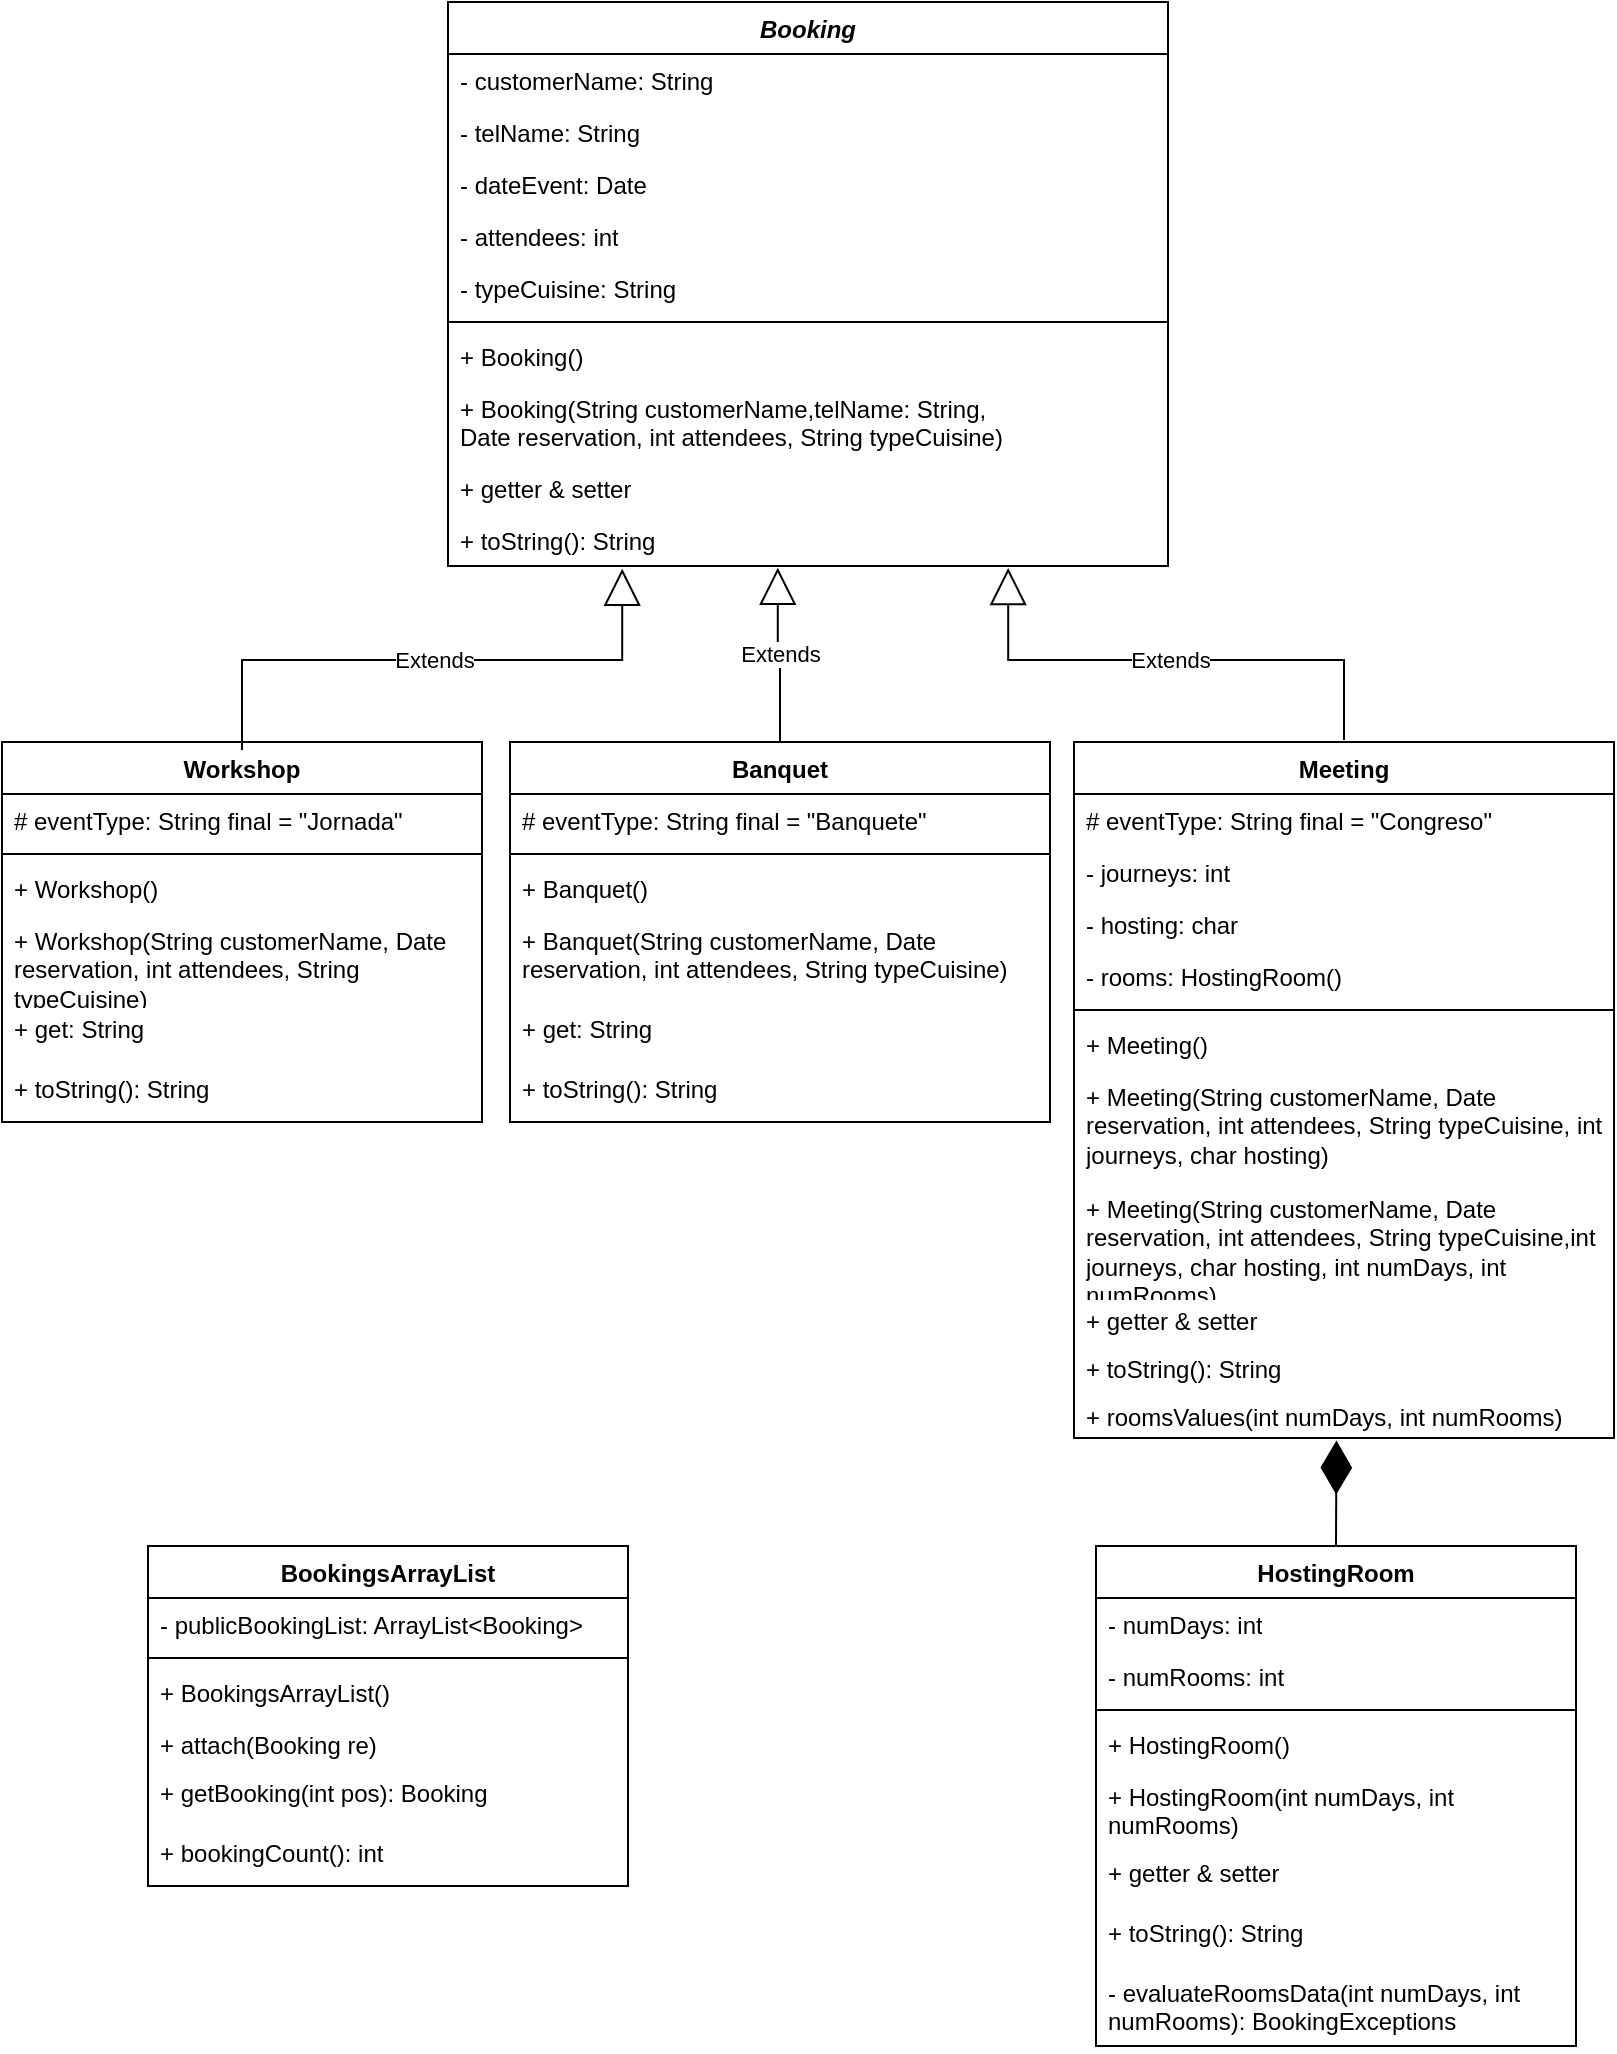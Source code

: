 <mxfile version="22.1.2" type="device">
  <diagram name="Página-1" id="98hpl2-H_dGr428kAXTk">
    <mxGraphModel dx="1418" dy="838" grid="1" gridSize="10" guides="1" tooltips="1" connect="1" arrows="1" fold="1" page="1" pageScale="1" pageWidth="827" pageHeight="1169" math="0" shadow="0">
      <root>
        <mxCell id="0" />
        <mxCell id="1" parent="0" />
        <mxCell id="VqEwUTHNRJuPYVeWxJEo-1" value="&lt;i&gt;Booking&lt;/i&gt;" style="swimlane;fontStyle=1;align=center;verticalAlign=top;childLayout=stackLayout;horizontal=1;startSize=26;horizontalStack=0;resizeParent=1;resizeParentMax=0;resizeLast=0;collapsible=1;marginBottom=0;whiteSpace=wrap;html=1;" parent="1" vertex="1">
          <mxGeometry x="230" y="30" width="360" height="282" as="geometry" />
        </mxCell>
        <mxCell id="VqEwUTHNRJuPYVeWxJEo-2" value="- customerName: String" style="text;strokeColor=none;fillColor=none;align=left;verticalAlign=top;spacingLeft=4;spacingRight=4;overflow=hidden;rotatable=0;points=[[0,0.5],[1,0.5]];portConstraint=eastwest;whiteSpace=wrap;html=1;" parent="VqEwUTHNRJuPYVeWxJEo-1" vertex="1">
          <mxGeometry y="26" width="360" height="26" as="geometry" />
        </mxCell>
        <mxCell id="VqEwUTHNRJuPYVeWxJEo-5" value="- telName: String" style="text;strokeColor=none;fillColor=none;align=left;verticalAlign=top;spacingLeft=4;spacingRight=4;overflow=hidden;rotatable=0;points=[[0,0.5],[1,0.5]];portConstraint=eastwest;whiteSpace=wrap;html=1;" parent="VqEwUTHNRJuPYVeWxJEo-1" vertex="1">
          <mxGeometry y="52" width="360" height="26" as="geometry" />
        </mxCell>
        <mxCell id="VqEwUTHNRJuPYVeWxJEo-6" value="- dateEvent: Date" style="text;strokeColor=none;fillColor=none;align=left;verticalAlign=top;spacingLeft=4;spacingRight=4;overflow=hidden;rotatable=0;points=[[0,0.5],[1,0.5]];portConstraint=eastwest;whiteSpace=wrap;html=1;" parent="VqEwUTHNRJuPYVeWxJEo-1" vertex="1">
          <mxGeometry y="78" width="360" height="26" as="geometry" />
        </mxCell>
        <mxCell id="VqEwUTHNRJuPYVeWxJEo-7" value="- attendees: int" style="text;strokeColor=none;fillColor=none;align=left;verticalAlign=top;spacingLeft=4;spacingRight=4;overflow=hidden;rotatable=0;points=[[0,0.5],[1,0.5]];portConstraint=eastwest;whiteSpace=wrap;html=1;" parent="VqEwUTHNRJuPYVeWxJEo-1" vertex="1">
          <mxGeometry y="104" width="360" height="26" as="geometry" />
        </mxCell>
        <mxCell id="VqEwUTHNRJuPYVeWxJEo-8" value="- typeCuisine: String" style="text;strokeColor=none;fillColor=none;align=left;verticalAlign=top;spacingLeft=4;spacingRight=4;overflow=hidden;rotatable=0;points=[[0,0.5],[1,0.5]];portConstraint=eastwest;whiteSpace=wrap;html=1;" parent="VqEwUTHNRJuPYVeWxJEo-1" vertex="1">
          <mxGeometry y="130" width="360" height="26" as="geometry" />
        </mxCell>
        <mxCell id="VqEwUTHNRJuPYVeWxJEo-3" value="" style="line;strokeWidth=1;fillColor=none;align=left;verticalAlign=middle;spacingTop=-1;spacingLeft=3;spacingRight=3;rotatable=0;labelPosition=right;points=[];portConstraint=eastwest;strokeColor=inherit;" parent="VqEwUTHNRJuPYVeWxJEo-1" vertex="1">
          <mxGeometry y="156" width="360" height="8" as="geometry" />
        </mxCell>
        <mxCell id="VqEwUTHNRJuPYVeWxJEo-4" value="+ Booking()" style="text;strokeColor=none;fillColor=none;align=left;verticalAlign=top;spacingLeft=4;spacingRight=4;overflow=hidden;rotatable=0;points=[[0,0.5],[1,0.5]];portConstraint=eastwest;whiteSpace=wrap;html=1;" parent="VqEwUTHNRJuPYVeWxJEo-1" vertex="1">
          <mxGeometry y="164" width="360" height="26" as="geometry" />
        </mxCell>
        <mxCell id="VqEwUTHNRJuPYVeWxJEo-9" value="+ Booking(String customerName,telName: String,&lt;br&gt;Date reservation, int attendees, String typeCuisine)" style="text;strokeColor=none;fillColor=none;align=left;verticalAlign=top;spacingLeft=4;spacingRight=4;overflow=hidden;rotatable=0;points=[[0,0.5],[1,0.5]];portConstraint=eastwest;whiteSpace=wrap;html=1;" parent="VqEwUTHNRJuPYVeWxJEo-1" vertex="1">
          <mxGeometry y="190" width="360" height="40" as="geometry" />
        </mxCell>
        <mxCell id="VqEwUTHNRJuPYVeWxJEo-10" value="+ getter &amp;amp; setter" style="text;strokeColor=none;fillColor=none;align=left;verticalAlign=top;spacingLeft=4;spacingRight=4;overflow=hidden;rotatable=0;points=[[0,0.5],[1,0.5]];portConstraint=eastwest;whiteSpace=wrap;html=1;" parent="VqEwUTHNRJuPYVeWxJEo-1" vertex="1">
          <mxGeometry y="230" width="360" height="26" as="geometry" />
        </mxCell>
        <mxCell id="VqEwUTHNRJuPYVeWxJEo-11" value="+ toString(): String" style="text;strokeColor=none;fillColor=none;align=left;verticalAlign=top;spacingLeft=4;spacingRight=4;overflow=hidden;rotatable=0;points=[[0,0.5],[1,0.5]];portConstraint=eastwest;whiteSpace=wrap;html=1;" parent="VqEwUTHNRJuPYVeWxJEo-1" vertex="1">
          <mxGeometry y="256" width="360" height="26" as="geometry" />
        </mxCell>
        <mxCell id="VqEwUTHNRJuPYVeWxJEo-12" value="Meeting" style="swimlane;fontStyle=1;align=center;verticalAlign=top;childLayout=stackLayout;horizontal=1;startSize=26;horizontalStack=0;resizeParent=1;resizeParentMax=0;resizeLast=0;collapsible=1;marginBottom=0;whiteSpace=wrap;html=1;" parent="1" vertex="1">
          <mxGeometry x="543" y="400" width="270" height="348" as="geometry" />
        </mxCell>
        <mxCell id="VqEwUTHNRJuPYVeWxJEo-13" value="#&amp;nbsp;eventType: String final =&amp;nbsp;&quot;Congreso&quot;" style="text;strokeColor=none;fillColor=none;align=left;verticalAlign=top;spacingLeft=4;spacingRight=4;overflow=hidden;rotatable=0;points=[[0,0.5],[1,0.5]];portConstraint=eastwest;whiteSpace=wrap;html=1;" parent="VqEwUTHNRJuPYVeWxJEo-12" vertex="1">
          <mxGeometry y="26" width="270" height="26" as="geometry" />
        </mxCell>
        <mxCell id="VqEwUTHNRJuPYVeWxJEo-17" value="-&amp;nbsp;journeys: int" style="text;strokeColor=none;fillColor=none;align=left;verticalAlign=top;spacingLeft=4;spacingRight=4;overflow=hidden;rotatable=0;points=[[0,0.5],[1,0.5]];portConstraint=eastwest;whiteSpace=wrap;html=1;" parent="VqEwUTHNRJuPYVeWxJEo-12" vertex="1">
          <mxGeometry y="52" width="270" height="26" as="geometry" />
        </mxCell>
        <mxCell id="VqEwUTHNRJuPYVeWxJEo-18" value="-&amp;nbsp;hosting: char" style="text;strokeColor=none;fillColor=none;align=left;verticalAlign=top;spacingLeft=4;spacingRight=4;overflow=hidden;rotatable=0;points=[[0,0.5],[1,0.5]];portConstraint=eastwest;whiteSpace=wrap;html=1;" parent="VqEwUTHNRJuPYVeWxJEo-12" vertex="1">
          <mxGeometry y="78" width="270" height="26" as="geometry" />
        </mxCell>
        <mxCell id="VqEwUTHNRJuPYVeWxJEo-19" value="-&amp;nbsp;rooms:&amp;nbsp;HostingRoom()" style="text;strokeColor=none;fillColor=none;align=left;verticalAlign=top;spacingLeft=4;spacingRight=4;overflow=hidden;rotatable=0;points=[[0,0.5],[1,0.5]];portConstraint=eastwest;whiteSpace=wrap;html=1;" parent="VqEwUTHNRJuPYVeWxJEo-12" vertex="1">
          <mxGeometry y="104" width="270" height="26" as="geometry" />
        </mxCell>
        <mxCell id="VqEwUTHNRJuPYVeWxJEo-14" value="" style="line;strokeWidth=1;fillColor=none;align=left;verticalAlign=middle;spacingTop=-1;spacingLeft=3;spacingRight=3;rotatable=0;labelPosition=right;points=[];portConstraint=eastwest;strokeColor=inherit;" parent="VqEwUTHNRJuPYVeWxJEo-12" vertex="1">
          <mxGeometry y="130" width="270" height="8" as="geometry" />
        </mxCell>
        <mxCell id="VqEwUTHNRJuPYVeWxJEo-15" value="+&amp;nbsp;Meeting()" style="text;strokeColor=none;fillColor=none;align=left;verticalAlign=top;spacingLeft=4;spacingRight=4;overflow=hidden;rotatable=0;points=[[0,0.5],[1,0.5]];portConstraint=eastwest;whiteSpace=wrap;html=1;" parent="VqEwUTHNRJuPYVeWxJEo-12" vertex="1">
          <mxGeometry y="138" width="270" height="26" as="geometry" />
        </mxCell>
        <mxCell id="VqEwUTHNRJuPYVeWxJEo-32" value="+&amp;nbsp;Meeting(String customerName, Date reservation, int attendees, String typeCuisine,&amp;nbsp;&lt;span style=&quot;background-color: initial;&quot;&gt;int journeys, char hosting&lt;/span&gt;)" style="text;strokeColor=none;fillColor=none;align=left;verticalAlign=top;spacingLeft=4;spacingRight=4;overflow=hidden;rotatable=0;points=[[0,0.5],[1,0.5]];portConstraint=eastwest;whiteSpace=wrap;html=1;" parent="VqEwUTHNRJuPYVeWxJEo-12" vertex="1">
          <mxGeometry y="164" width="270" height="56" as="geometry" />
        </mxCell>
        <mxCell id="VqEwUTHNRJuPYVeWxJEo-38" value="+&amp;nbsp;Meeting(String customerName, Date reservation, int attendees, String typeCuisine,&lt;span style=&quot;background-color: initial;&quot;&gt;int journeys, char hosting, int numDays, int numRooms&lt;/span&gt;)" style="text;strokeColor=none;fillColor=none;align=left;verticalAlign=top;spacingLeft=4;spacingRight=4;overflow=hidden;rotatable=0;points=[[0,0.5],[1,0.5]];portConstraint=eastwest;whiteSpace=wrap;html=1;" parent="VqEwUTHNRJuPYVeWxJEo-12" vertex="1">
          <mxGeometry y="220" width="270" height="56" as="geometry" />
        </mxCell>
        <mxCell id="VqEwUTHNRJuPYVeWxJEo-39" value="+ getter &amp;amp; setter" style="text;strokeColor=none;fillColor=none;align=left;verticalAlign=top;spacingLeft=4;spacingRight=4;overflow=hidden;rotatable=0;points=[[0,0.5],[1,0.5]];portConstraint=eastwest;whiteSpace=wrap;html=1;" parent="VqEwUTHNRJuPYVeWxJEo-12" vertex="1">
          <mxGeometry y="276" width="270" height="24" as="geometry" />
        </mxCell>
        <mxCell id="VqEwUTHNRJuPYVeWxJEo-40" value="+ toString(): String" style="text;strokeColor=none;fillColor=none;align=left;verticalAlign=top;spacingLeft=4;spacingRight=4;overflow=hidden;rotatable=0;points=[[0,0.5],[1,0.5]];portConstraint=eastwest;whiteSpace=wrap;html=1;" parent="VqEwUTHNRJuPYVeWxJEo-12" vertex="1">
          <mxGeometry y="300" width="270" height="24" as="geometry" />
        </mxCell>
        <mxCell id="VqEwUTHNRJuPYVeWxJEo-33" value="+&amp;nbsp;roomsValues(int numDays, int numRooms)" style="text;strokeColor=none;fillColor=none;align=left;verticalAlign=top;spacingLeft=4;spacingRight=4;overflow=hidden;rotatable=0;points=[[0,0.5],[1,0.5]];portConstraint=eastwest;whiteSpace=wrap;html=1;" parent="VqEwUTHNRJuPYVeWxJEo-12" vertex="1">
          <mxGeometry y="324" width="270" height="24" as="geometry" />
        </mxCell>
        <mxCell id="VqEwUTHNRJuPYVeWxJEo-20" value="HostingRoom" style="swimlane;fontStyle=1;align=center;verticalAlign=top;childLayout=stackLayout;horizontal=1;startSize=26;horizontalStack=0;resizeParent=1;resizeParentMax=0;resizeLast=0;collapsible=1;marginBottom=0;whiteSpace=wrap;html=1;" parent="1" vertex="1">
          <mxGeometry x="554" y="802" width="240" height="250" as="geometry" />
        </mxCell>
        <mxCell id="VqEwUTHNRJuPYVeWxJEo-21" value="-&amp;nbsp;numDays: int" style="text;strokeColor=none;fillColor=none;align=left;verticalAlign=top;spacingLeft=4;spacingRight=4;overflow=hidden;rotatable=0;points=[[0,0.5],[1,0.5]];portConstraint=eastwest;whiteSpace=wrap;html=1;" parent="VqEwUTHNRJuPYVeWxJEo-20" vertex="1">
          <mxGeometry y="26" width="240" height="26" as="geometry" />
        </mxCell>
        <mxCell id="VqEwUTHNRJuPYVeWxJEo-24" value="-&amp;nbsp;numRooms: int" style="text;strokeColor=none;fillColor=none;align=left;verticalAlign=top;spacingLeft=4;spacingRight=4;overflow=hidden;rotatable=0;points=[[0,0.5],[1,0.5]];portConstraint=eastwest;whiteSpace=wrap;html=1;" parent="VqEwUTHNRJuPYVeWxJEo-20" vertex="1">
          <mxGeometry y="52" width="240" height="26" as="geometry" />
        </mxCell>
        <mxCell id="VqEwUTHNRJuPYVeWxJEo-22" value="" style="line;strokeWidth=1;fillColor=none;align=left;verticalAlign=middle;spacingTop=-1;spacingLeft=3;spacingRight=3;rotatable=0;labelPosition=right;points=[];portConstraint=eastwest;strokeColor=inherit;" parent="VqEwUTHNRJuPYVeWxJEo-20" vertex="1">
          <mxGeometry y="78" width="240" height="8" as="geometry" />
        </mxCell>
        <mxCell id="VqEwUTHNRJuPYVeWxJEo-23" value="+ HostingRoom()" style="text;strokeColor=none;fillColor=none;align=left;verticalAlign=top;spacingLeft=4;spacingRight=4;overflow=hidden;rotatable=0;points=[[0,0.5],[1,0.5]];portConstraint=eastwest;whiteSpace=wrap;html=1;" parent="VqEwUTHNRJuPYVeWxJEo-20" vertex="1">
          <mxGeometry y="86" width="240" height="26" as="geometry" />
        </mxCell>
        <mxCell id="VqEwUTHNRJuPYVeWxJEo-27" value="+ HostingRoom(int numDays, int numRooms)" style="text;strokeColor=none;fillColor=none;align=left;verticalAlign=top;spacingLeft=4;spacingRight=4;overflow=hidden;rotatable=0;points=[[0,0.5],[1,0.5]];portConstraint=eastwest;whiteSpace=wrap;html=1;" parent="VqEwUTHNRJuPYVeWxJEo-20" vertex="1">
          <mxGeometry y="112" width="240" height="38" as="geometry" />
        </mxCell>
        <mxCell id="VqEwUTHNRJuPYVeWxJEo-28" value="+ getter &amp;amp; setter" style="text;strokeColor=none;fillColor=none;align=left;verticalAlign=top;spacingLeft=4;spacingRight=4;overflow=hidden;rotatable=0;points=[[0,0.5],[1,0.5]];portConstraint=eastwest;whiteSpace=wrap;html=1;" parent="VqEwUTHNRJuPYVeWxJEo-20" vertex="1">
          <mxGeometry y="150" width="240" height="30" as="geometry" />
        </mxCell>
        <mxCell id="VqEwUTHNRJuPYVeWxJEo-30" value="+ toString(): String" style="text;strokeColor=none;fillColor=none;align=left;verticalAlign=top;spacingLeft=4;spacingRight=4;overflow=hidden;rotatable=0;points=[[0,0.5],[1,0.5]];portConstraint=eastwest;whiteSpace=wrap;html=1;" parent="VqEwUTHNRJuPYVeWxJEo-20" vertex="1">
          <mxGeometry y="180" width="240" height="30" as="geometry" />
        </mxCell>
        <mxCell id="VqEwUTHNRJuPYVeWxJEo-31" value="-&amp;nbsp;evaluateRoomsData(int numDays, int numRooms): BookingExceptions" style="text;strokeColor=none;fillColor=none;align=left;verticalAlign=top;spacingLeft=4;spacingRight=4;overflow=hidden;rotatable=0;points=[[0,0.5],[1,0.5]];portConstraint=eastwest;whiteSpace=wrap;html=1;" parent="VqEwUTHNRJuPYVeWxJEo-20" vertex="1">
          <mxGeometry y="210" width="240" height="40" as="geometry" />
        </mxCell>
        <mxCell id="VqEwUTHNRJuPYVeWxJEo-25" value="Extends" style="endArrow=block;endSize=16;endFill=0;html=1;rounded=0;entryX=0.778;entryY=1.077;entryDx=0;entryDy=0;entryPerimeter=0;edgeStyle=orthogonalEdgeStyle;exitX=0.5;exitY=0;exitDx=0;exitDy=0;" parent="1" edge="1">
          <mxGeometry width="160" relative="1" as="geometry">
            <mxPoint x="678" y="399" as="sourcePoint" />
            <mxPoint x="510.08" y="313.002" as="targetPoint" />
            <Array as="points">
              <mxPoint x="678" y="359" />
              <mxPoint x="510" y="359" />
            </Array>
          </mxGeometry>
        </mxCell>
        <mxCell id="VqEwUTHNRJuPYVeWxJEo-41" value="Banquet" style="swimlane;fontStyle=1;align=center;verticalAlign=top;childLayout=stackLayout;horizontal=1;startSize=26;horizontalStack=0;resizeParent=1;resizeParentMax=0;resizeLast=0;collapsible=1;marginBottom=0;whiteSpace=wrap;html=1;" parent="1" vertex="1">
          <mxGeometry x="261" y="400" width="270" height="190" as="geometry" />
        </mxCell>
        <mxCell id="VqEwUTHNRJuPYVeWxJEo-42" value="#&amp;nbsp;eventType: String final = &quot;Banquete&quot;" style="text;strokeColor=none;fillColor=none;align=left;verticalAlign=top;spacingLeft=4;spacingRight=4;overflow=hidden;rotatable=0;points=[[0,0.5],[1,0.5]];portConstraint=eastwest;whiteSpace=wrap;html=1;" parent="VqEwUTHNRJuPYVeWxJEo-41" vertex="1">
          <mxGeometry y="26" width="270" height="26" as="geometry" />
        </mxCell>
        <mxCell id="VqEwUTHNRJuPYVeWxJEo-43" value="" style="line;strokeWidth=1;fillColor=none;align=left;verticalAlign=middle;spacingTop=-1;spacingLeft=3;spacingRight=3;rotatable=0;labelPosition=right;points=[];portConstraint=eastwest;strokeColor=inherit;" parent="VqEwUTHNRJuPYVeWxJEo-41" vertex="1">
          <mxGeometry y="52" width="270" height="8" as="geometry" />
        </mxCell>
        <mxCell id="VqEwUTHNRJuPYVeWxJEo-44" value="+&amp;nbsp;Banquet()" style="text;strokeColor=none;fillColor=none;align=left;verticalAlign=top;spacingLeft=4;spacingRight=4;overflow=hidden;rotatable=0;points=[[0,0.5],[1,0.5]];portConstraint=eastwest;whiteSpace=wrap;html=1;" parent="VqEwUTHNRJuPYVeWxJEo-41" vertex="1">
          <mxGeometry y="60" width="270" height="26" as="geometry" />
        </mxCell>
        <mxCell id="VqEwUTHNRJuPYVeWxJEo-46" value="+&amp;nbsp;Banquet(String customerName, Date reservation, int attendees, String typeCuisine)" style="text;strokeColor=none;fillColor=none;align=left;verticalAlign=top;spacingLeft=4;spacingRight=4;overflow=hidden;rotatable=0;points=[[0,0.5],[1,0.5]];portConstraint=eastwest;whiteSpace=wrap;html=1;" parent="VqEwUTHNRJuPYVeWxJEo-41" vertex="1">
          <mxGeometry y="86" width="270" height="44" as="geometry" />
        </mxCell>
        <mxCell id="VqEwUTHNRJuPYVeWxJEo-47" value="+ get: String" style="text;strokeColor=none;fillColor=none;align=left;verticalAlign=top;spacingLeft=4;spacingRight=4;overflow=hidden;rotatable=0;points=[[0,0.5],[1,0.5]];portConstraint=eastwest;whiteSpace=wrap;html=1;" parent="VqEwUTHNRJuPYVeWxJEo-41" vertex="1">
          <mxGeometry y="130" width="270" height="30" as="geometry" />
        </mxCell>
        <mxCell id="VqEwUTHNRJuPYVeWxJEo-48" value="+&amp;nbsp;toString(): String" style="text;strokeColor=none;fillColor=none;align=left;verticalAlign=top;spacingLeft=4;spacingRight=4;overflow=hidden;rotatable=0;points=[[0,0.5],[1,0.5]];portConstraint=eastwest;whiteSpace=wrap;html=1;" parent="VqEwUTHNRJuPYVeWxJEo-41" vertex="1">
          <mxGeometry y="160" width="270" height="30" as="geometry" />
        </mxCell>
        <mxCell id="VqEwUTHNRJuPYVeWxJEo-45" value="Extends" style="endArrow=block;endSize=16;endFill=0;html=1;rounded=0;exitX=0.5;exitY=0;exitDx=0;exitDy=0;edgeStyle=orthogonalEdgeStyle;entryX=0.458;entryY=1.035;entryDx=0;entryDy=0;entryPerimeter=0;" parent="1" source="VqEwUTHNRJuPYVeWxJEo-41" target="VqEwUTHNRJuPYVeWxJEo-11" edge="1">
          <mxGeometry width="160" relative="1" as="geometry">
            <mxPoint x="280" y="484" as="sourcePoint" />
            <mxPoint x="440" y="484" as="targetPoint" />
          </mxGeometry>
        </mxCell>
        <mxCell id="VqEwUTHNRJuPYVeWxJEo-49" value="" style="endArrow=diamondThin;endFill=1;endSize=24;html=1;rounded=0;entryX=0.486;entryY=1.054;entryDx=0;entryDy=0;exitX=0.5;exitY=0;exitDx=0;exitDy=0;entryPerimeter=0;" parent="1" source="VqEwUTHNRJuPYVeWxJEo-20" target="VqEwUTHNRJuPYVeWxJEo-33" edge="1">
          <mxGeometry width="160" relative="1" as="geometry">
            <mxPoint x="920" y="610" as="sourcePoint" />
            <mxPoint x="1080" y="610" as="targetPoint" />
          </mxGeometry>
        </mxCell>
        <mxCell id="VqEwUTHNRJuPYVeWxJEo-50" value="Workshop" style="swimlane;fontStyle=1;align=center;verticalAlign=top;childLayout=stackLayout;horizontal=1;startSize=26;horizontalStack=0;resizeParent=1;resizeParentMax=0;resizeLast=0;collapsible=1;marginBottom=0;whiteSpace=wrap;html=1;" parent="1" vertex="1">
          <mxGeometry x="7" y="400" width="240" height="190" as="geometry" />
        </mxCell>
        <mxCell id="VqEwUTHNRJuPYVeWxJEo-51" value="#&amp;nbsp;eventType: String final = &quot;Jornada&quot;" style="text;strokeColor=none;fillColor=none;align=left;verticalAlign=top;spacingLeft=4;spacingRight=4;overflow=hidden;rotatable=0;points=[[0,0.5],[1,0.5]];portConstraint=eastwest;whiteSpace=wrap;html=1;" parent="VqEwUTHNRJuPYVeWxJEo-50" vertex="1">
          <mxGeometry y="26" width="240" height="26" as="geometry" />
        </mxCell>
        <mxCell id="VqEwUTHNRJuPYVeWxJEo-52" value="" style="line;strokeWidth=1;fillColor=none;align=left;verticalAlign=middle;spacingTop=-1;spacingLeft=3;spacingRight=3;rotatable=0;labelPosition=right;points=[];portConstraint=eastwest;strokeColor=inherit;" parent="VqEwUTHNRJuPYVeWxJEo-50" vertex="1">
          <mxGeometry y="52" width="240" height="8" as="geometry" />
        </mxCell>
        <mxCell id="VqEwUTHNRJuPYVeWxJEo-53" value="+&amp;nbsp;Workshop()" style="text;strokeColor=none;fillColor=none;align=left;verticalAlign=top;spacingLeft=4;spacingRight=4;overflow=hidden;rotatable=0;points=[[0,0.5],[1,0.5]];portConstraint=eastwest;whiteSpace=wrap;html=1;" parent="VqEwUTHNRJuPYVeWxJEo-50" vertex="1">
          <mxGeometry y="60" width="240" height="26" as="geometry" />
        </mxCell>
        <mxCell id="VqEwUTHNRJuPYVeWxJEo-54" value="+&amp;nbsp;Workshop(String customerName, Date reservation, int attendees, String typeCuisine)" style="text;strokeColor=none;fillColor=none;align=left;verticalAlign=top;spacingLeft=4;spacingRight=4;overflow=hidden;rotatable=0;points=[[0,0.5],[1,0.5]];portConstraint=eastwest;whiteSpace=wrap;html=1;" parent="VqEwUTHNRJuPYVeWxJEo-50" vertex="1">
          <mxGeometry y="86" width="240" height="44" as="geometry" />
        </mxCell>
        <mxCell id="VqEwUTHNRJuPYVeWxJEo-55" value="+ get: String" style="text;strokeColor=none;fillColor=none;align=left;verticalAlign=top;spacingLeft=4;spacingRight=4;overflow=hidden;rotatable=0;points=[[0,0.5],[1,0.5]];portConstraint=eastwest;whiteSpace=wrap;html=1;" parent="VqEwUTHNRJuPYVeWxJEo-50" vertex="1">
          <mxGeometry y="130" width="240" height="30" as="geometry" />
        </mxCell>
        <mxCell id="VqEwUTHNRJuPYVeWxJEo-56" value="+&amp;nbsp;toString(): String" style="text;strokeColor=none;fillColor=none;align=left;verticalAlign=top;spacingLeft=4;spacingRight=4;overflow=hidden;rotatable=0;points=[[0,0.5],[1,0.5]];portConstraint=eastwest;whiteSpace=wrap;html=1;" parent="VqEwUTHNRJuPYVeWxJEo-50" vertex="1">
          <mxGeometry y="160" width="240" height="30" as="geometry" />
        </mxCell>
        <mxCell id="VqEwUTHNRJuPYVeWxJEo-57" value="Extends" style="endArrow=block;endSize=16;endFill=0;html=1;rounded=0;entryX=0.242;entryY=1.054;entryDx=0;entryDy=0;entryPerimeter=0;exitX=0.5;exitY=0;exitDx=0;exitDy=0;edgeStyle=orthogonalEdgeStyle;" parent="1" target="VqEwUTHNRJuPYVeWxJEo-11" edge="1">
          <mxGeometry width="160" relative="1" as="geometry">
            <mxPoint x="127" y="404" as="sourcePoint" />
            <mxPoint x="317.12" y="304" as="targetPoint" />
            <Array as="points">
              <mxPoint x="127" y="359" />
              <mxPoint x="317" y="359" />
            </Array>
          </mxGeometry>
        </mxCell>
        <mxCell id="eKVDRjOJ-g4N0y3lYCTZ-3" value="BookingsArrayList" style="swimlane;fontStyle=1;align=center;verticalAlign=top;childLayout=stackLayout;horizontal=1;startSize=26;horizontalStack=0;resizeParent=1;resizeParentMax=0;resizeLast=0;collapsible=1;marginBottom=0;whiteSpace=wrap;html=1;" vertex="1" parent="1">
          <mxGeometry x="80" y="802" width="240" height="170" as="geometry" />
        </mxCell>
        <mxCell id="eKVDRjOJ-g4N0y3lYCTZ-4" value="-&amp;nbsp;publicBookingList: ArrayList&amp;lt;Booking&amp;gt;" style="text;strokeColor=none;fillColor=none;align=left;verticalAlign=top;spacingLeft=4;spacingRight=4;overflow=hidden;rotatable=0;points=[[0,0.5],[1,0.5]];portConstraint=eastwest;whiteSpace=wrap;html=1;" vertex="1" parent="eKVDRjOJ-g4N0y3lYCTZ-3">
          <mxGeometry y="26" width="240" height="26" as="geometry" />
        </mxCell>
        <mxCell id="eKVDRjOJ-g4N0y3lYCTZ-6" value="" style="line;strokeWidth=1;fillColor=none;align=left;verticalAlign=middle;spacingTop=-1;spacingLeft=3;spacingRight=3;rotatable=0;labelPosition=right;points=[];portConstraint=eastwest;strokeColor=inherit;" vertex="1" parent="eKVDRjOJ-g4N0y3lYCTZ-3">
          <mxGeometry y="52" width="240" height="8" as="geometry" />
        </mxCell>
        <mxCell id="eKVDRjOJ-g4N0y3lYCTZ-7" value="+ BookingsArrayList()" style="text;strokeColor=none;fillColor=none;align=left;verticalAlign=top;spacingLeft=4;spacingRight=4;overflow=hidden;rotatable=0;points=[[0,0.5],[1,0.5]];portConstraint=eastwest;whiteSpace=wrap;html=1;" vertex="1" parent="eKVDRjOJ-g4N0y3lYCTZ-3">
          <mxGeometry y="60" width="240" height="26" as="geometry" />
        </mxCell>
        <mxCell id="eKVDRjOJ-g4N0y3lYCTZ-8" value="+ attach(Booking re)" style="text;strokeColor=none;fillColor=none;align=left;verticalAlign=top;spacingLeft=4;spacingRight=4;overflow=hidden;rotatable=0;points=[[0,0.5],[1,0.5]];portConstraint=eastwest;whiteSpace=wrap;html=1;" vertex="1" parent="eKVDRjOJ-g4N0y3lYCTZ-3">
          <mxGeometry y="86" width="240" height="24" as="geometry" />
        </mxCell>
        <mxCell id="eKVDRjOJ-g4N0y3lYCTZ-9" value="+ getBooking(int pos): Booking" style="text;strokeColor=none;fillColor=none;align=left;verticalAlign=top;spacingLeft=4;spacingRight=4;overflow=hidden;rotatable=0;points=[[0,0.5],[1,0.5]];portConstraint=eastwest;whiteSpace=wrap;html=1;" vertex="1" parent="eKVDRjOJ-g4N0y3lYCTZ-3">
          <mxGeometry y="110" width="240" height="30" as="geometry" />
        </mxCell>
        <mxCell id="eKVDRjOJ-g4N0y3lYCTZ-10" value="+ bookingCount(): int" style="text;strokeColor=none;fillColor=none;align=left;verticalAlign=top;spacingLeft=4;spacingRight=4;overflow=hidden;rotatable=0;points=[[0,0.5],[1,0.5]];portConstraint=eastwest;whiteSpace=wrap;html=1;" vertex="1" parent="eKVDRjOJ-g4N0y3lYCTZ-3">
          <mxGeometry y="140" width="240" height="30" as="geometry" />
        </mxCell>
      </root>
    </mxGraphModel>
  </diagram>
</mxfile>
